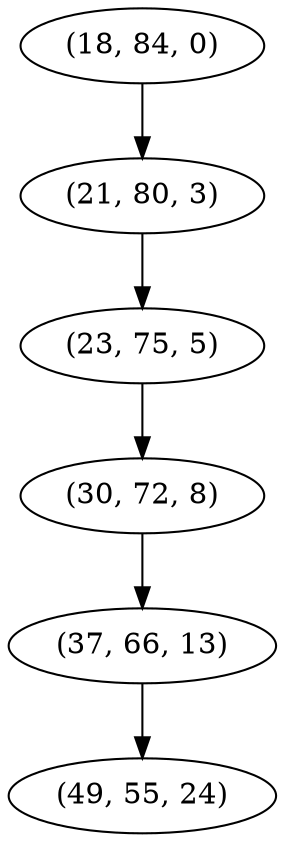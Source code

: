 digraph tree {
    "(18, 84, 0)";
    "(21, 80, 3)";
    "(23, 75, 5)";
    "(30, 72, 8)";
    "(37, 66, 13)";
    "(49, 55, 24)";
    "(18, 84, 0)" -> "(21, 80, 3)";
    "(21, 80, 3)" -> "(23, 75, 5)";
    "(23, 75, 5)" -> "(30, 72, 8)";
    "(30, 72, 8)" -> "(37, 66, 13)";
    "(37, 66, 13)" -> "(49, 55, 24)";
}
